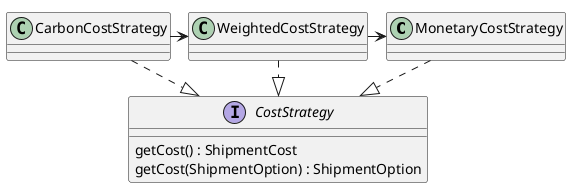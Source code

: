 @startuml
!pragma layout smetana

class MonetaryCostStrategy {

}

class CarbonCostStrategy {

}

class WeightedCostStrategy {

}

interface CostStrategy {

getCost() : ShipmentCost
getCost(ShipmentOption) : ShipmentOption

}
CarbonCostStrategy -> WeightedCostStrategy
WeightedCostStrategy ->  MonetaryCostStrategy
CarbonCostStrategy ..|> CostStrategy
WeightedCostStrategy ..|> CostStrategy
MonetaryCostStrategy ..|> CostStrategy
@enduml